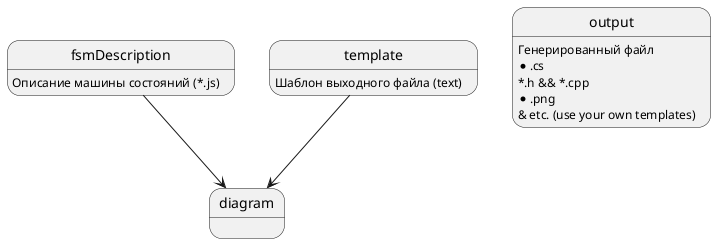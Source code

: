 @startuml

fsmDescription: Описание машины состояний (*.js)
template: Шаблон выходного файла (text)
output: Генерированный файл
output: *.cs
output: *.h && *.cpp
output: *.png
output: & etc. (use your own templates)
fsmDescription --> diagram
template --> diagram

@enduml
